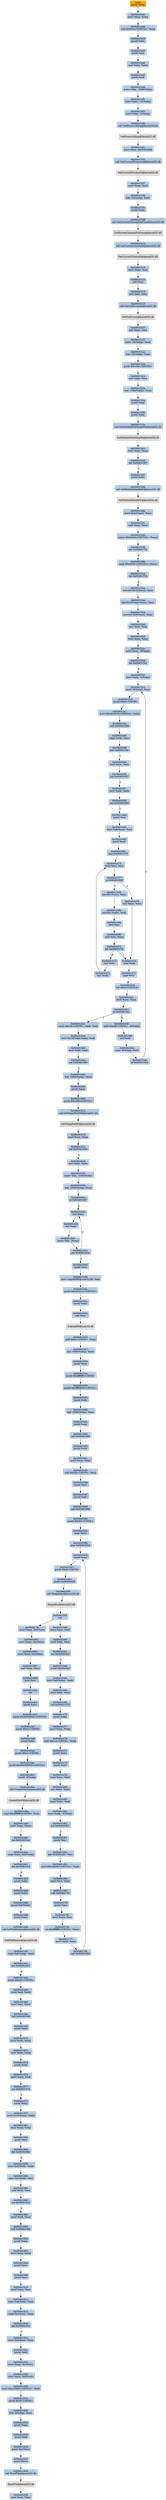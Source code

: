 digraph G {
node[shape=rectangle,style=filled,fillcolor=lightsteelblue,color=lightsteelblue]
bgcolor="transparent"
a0x004014dbpushl_ebp[label="start\npushl %ebp",color="lightgrey",fillcolor="orange"];
a0x004014dcmovl_esp_ebp[label="0x004014dc\nmovl %esp, %ebp"];
a0x004014desubl_0x62cUINT32_esp[label="0x004014de\nsubl $0x62c<UINT32>, %esp"];
a0x004014e4pushl_ebx[label="0x004014e4\npushl %ebx"];
a0x004014e5pushl_esi[label="0x004014e5\npushl %esi"];
a0x004014e6xorl_ebx_ebx[label="0x004014e6\nxorl %ebx, %ebx"];
a0x004014e8pushl_edi[label="0x004014e8\npushl %edi"];
a0x004014e9movw_bx__1060ebp_[label="0x004014e9\nmovw %bx, -1060(%ebp)"];
a0x004014f0movl_ebx__12ebp_[label="0x004014f0\nmovl %ebx, -12(%ebp)"];
a0x004014f3movl_ebx__4ebp_[label="0x004014f3\nmovl %ebx, -4(%ebp)"];
a0x004014f6call_GetProcessHeap_kernel32_dll[label="0x004014f6\ncall GetProcessHeap@kernel32.dll"];
GetProcessHeap_kernel32_dll[label="GetProcessHeap@kernel32.dll",color="lightgrey",fillcolor="lightgrey"];
a0x004014fcmovl_eax_0x00404408[label="0x004014fc\nmovl %eax, 0x00404408"];
a0x00401501call_GetCurrentProcessId_kernel32_dll[label="0x00401501\ncall GetCurrentProcessId@kernel32.dll"];
GetCurrentProcessId_kernel32_dll[label="GetCurrentProcessId@kernel32.dll",color="lightgrey",fillcolor="lightgrey"];
a0x00401507movl_eax_edi[label="0x00401507\nmovl %eax, %edi"];
a0x00401509leal__20ebp__eax[label="0x00401509\nleal -20(%ebp), %eax"];
a0x0040150cpushl_eax[label="0x0040150c\npushl %eax"];
a0x0040150dcall_GetSystemTimeAsFileTime_kernel32_dll[label="0x0040150d\ncall GetSystemTimeAsFileTime@kernel32.dll"];
GetSystemTimeAsFileTime_kernel32_dll[label="GetSystemTimeAsFileTime@kernel32.dll",color="lightgrey",fillcolor="lightgrey"];
a0x00401513call_GetCurrentThreadId_kernel32_dll[label="0x00401513\ncall GetCurrentThreadId@kernel32.dll"];
GetCurrentThreadId_kernel32_dll[label="GetCurrentThreadId@kernel32.dll",color="lightgrey",fillcolor="lightgrey"];
a0x00401519movl_eax_esi[label="0x00401519\nmovl %eax, %esi"];
a0x0040151bnotl_esi[label="0x0040151b\nnotl %esi"];
a0x0040151dxorl_edi_esi[label="0x0040151d\nxorl %edi, %esi"];
a0x0040151fcall_GetTickCount_kernel32_dll[label="0x0040151f\ncall GetTickCount@kernel32.dll"];
GetTickCount_kernel32_dll[label="GetTickCount@kernel32.dll",color="lightgrey",fillcolor="lightgrey"];
a0x00401525xorl_eax_esi[label="0x00401525\nxorl %eax, %esi"];
a0x00401527movl__16ebp__eax[label="0x00401527\nmovl -16(%ebp), %eax"];
a0x0040152axorl__20ebp__eax[label="0x0040152a\nxorl -20(%ebp), %eax"];
a0x0040152dpushl_0x104UINT32[label="0x0040152d\npushl $0x104<UINT32>"];
a0x00401532xorl_eax_esi[label="0x00401532\nxorl %eax, %esi"];
a0x00401534leal__1580ebp__eax[label="0x00401534\nleal -1580(%ebp), %eax"];
a0x0040153apushl_eax[label="0x0040153a\npushl %eax"];
a0x0040153bpushl_ebx[label="0x0040153b\npushl %ebx"];
a0x0040153ccall_GetModuleFileNameW_kernel32_dll[label="0x0040153c\ncall GetModuleFileNameW@kernel32.dll"];
GetModuleFileNameW_kernel32_dll[label="GetModuleFileNameW@kernel32.dll",color="lightgrey",fillcolor="lightgrey"];
a0x00401542testl_eax_eax[label="0x00401542\ntestl %eax, %eax"];
a0x00401544jne_0x00401587[label="0x00401544\njne 0x00401587"];
a0x00401587pushl_ebx[label="0x00401587\npushl %ebx"];
a0x00401588call_GetModuleHandleW_kernel32_dll[label="0x00401588\ncall GetModuleHandleW@kernel32.dll"];
GetModuleHandleW_kernel32_dll[label="GetModuleHandleW@kernel32.dll",color="lightgrey",fillcolor="lightgrey"];
a0x0040158emovl_0x3ceax__ecx[label="0x0040158e\nmovl 0x3c(%eax), %ecx"];
a0x00401591addl_eax_ecx[label="0x00401591\naddl %eax, %ecx"];
a0x00401593cmpw_0x5a4dUINT16_eax_[label="0x00401593\ncmpw $0x5a4d<UINT16>, (%eax)"];
a0x00401598jne_0x00401754[label="0x00401598\njne 0x00401754"];
a0x0040159ecmpl_0x4550UINT32_ecx_[label="0x0040159e\ncmpl $0x4550<UINT32>, (%ecx)"];
a0x004015a4jne_0x00401754[label="0x004015a4\njne 0x00401754"];
a0x004015aamovzwl_0x14ecx__eax[label="0x004015aa\nmovzwl 0x14(%ecx), %eax"];
a0x004015aeleal_0x18eaxecx__ebx[label="0x004015ae\nleal 0x18(%eax,%ecx), %ebx"];
a0x004015b2movzwl_0x6ecx__eax[label="0x004015b2\nmovzwl 0x6(%ecx), %eax"];
a0x004015b6xorl_edi_edi[label="0x004015b6\nxorl %edi, %edi"];
a0x004015b8testl_eax_eax[label="0x004015b8\ntestl %eax, %eax"];
a0x004015bamovl_eax__8ebp_[label="0x004015ba\nmovl %eax, -8(%ebp)"];
a0x004015bdjbe_0x004015ec[label="0x004015bd\njbe 0x004015ec"];
a0x004015bfmovl_ebx__4ebp_[label="0x004015bf\nmovl %ebx, -4(%ebp)"];
a0x004015c2movl__4ebp__ecx[label="0x004015c2\nmovl -4(%ebp), %ecx"];
a0x004015c5pushl_0x8UINT8[label="0x004015c5\npushl $0x8<UINT8>"];
a0x004015c7movl_0x403278UINT32_edx[label="0x004015c7\nmovl $0x403278<UINT32>, %edx"];
a0x004015cccall_0x00401046[label="0x004015cc\ncall 0x00401046"];
a0x00401046cmpl_edx_ecx[label="0x00401046\ncmpl %edx, %ecx"];
a0x00401048jne_0x0040104e[label="0x00401048\njne 0x0040104e"];
a0x0040104etestl_ecx_ecx[label="0x0040104e\ntestl %ecx, %ecx"];
a0x00401050jne_0x00401057[label="0x00401050\njne 0x00401057"];
a0x00401057testl_edx_edx[label="0x00401057\ntestl %edx, %edx"];
a0x00401059jne_0x00401060[label="0x00401059\njne 0x00401060"];
a0x00401060pushl_esi[label="0x00401060\npushl %esi"];
a0x00401061movl_0x8esp__esi[label="0x00401061\nmovl 0x8(%esp), %esi"];
a0x00401065pushl_edi[label="0x00401065\npushl %edi"];
a0x00401066jmp_0x00401075[label="0x00401066\njmp 0x00401075"];
a0x00401075testl_esi_esi[label="0x00401075\ntestl %esi, %esi"];
a0x00401077ja_0x00401068[label="0x00401077\nja 0x00401068"];
a0x00401068movzbl_ecx__eax[label="0x00401068\nmovzbl (%ecx), %eax"];
a0x0040106bmovzbl_edx__edi[label="0x0040106b\nmovzbl (%edx), %edi"];
a0x0040106edecl_esi[label="0x0040106e\ndecl %esi"];
a0x0040106fsubl_edi_eax[label="0x0040106f\nsubl %edi, %eax"];
a0x00401071jne_0x0040107b[label="0x00401071\njne 0x0040107b"];
a0x00401073incl_ecx[label="0x00401073\nincl %ecx"];
a0x00401074incl_edx[label="0x00401074\nincl %edx"];
a0x0040107bpopl_edi[label="0x0040107b\npopl %edi"];
a0x0040107cpopl_esi[label="0x0040107c\npopl %esi"];
a0x0040107dret_0x4UINT16[label="0x0040107d\nret $0x4<UINT16>"];
a0x004015d1testl_eax_eax[label="0x004015d1\ntestl %eax, %eax"];
a0x004015d3je_0x004015e1[label="0x004015d3\nje 0x004015e1"];
a0x004015d5addl_0x28UINT8__4ebp_[label="0x004015d5\naddl $0x28<UINT8>, -4(%ebp)"];
a0x004015d9incl_edi[label="0x004015d9\nincl %edi"];
a0x004015dacmpl__8ebp__edi[label="0x004015da\ncmpl -8(%ebp), %edi"];
a0x004015ddjb_0x004015c2[label="0x004015dd\njb 0x004015c2"];
a0x00401079xorl_eax_eax[label="0x00401079\nxorl %eax, %eax"];
a0x004015e1imull_0x28UINT8_edi_edi[label="0x004015e1\nimull $0x28<UINT8>, %edi, %edi"];
a0x004015e4movl_0x14ediebx__edi[label="0x004015e4\nmovl 0x14(%edi,%ebx), %edi"];
a0x004015e8testl_edi_edi[label="0x004015e8\ntestl %edi, %edi"];
a0x004015eajne_0x00401606[label="0x004015ea\njne 0x00401606"];
a0x00401606leal__1060ebp__eax[label="0x00401606\nleal -1060(%ebp), %eax"];
a0x0040160cpushl_eax[label="0x0040160c\npushl %eax"];
a0x0040160dpushl_0x208UINT32[label="0x0040160d\npushl $0x208<UINT32>"];
a0x00401612call_GetTempPathW_kernel32_dll[label="0x00401612\ncall GetTempPathW@kernel32.dll"];
GetTempPathW_kernel32_dll[label="GetTempPathW@kernel32.dll",color="lightgrey",fillcolor="lightgrey"];
a0x00401618testl_eax_eax[label="0x00401618\ntestl %eax, %eax"];
a0x0040161ajne_0x0040162d[label="0x0040161a\njne 0x0040162d"];
a0x0040162dxorl_ebx_ebx[label="0x0040162d\nxorl %ebx, %ebx"];
a0x0040162fcmpw_bx__1060ebp_[label="0x0040162f\ncmpw %bx, -1060(%ebp)"];
a0x00401636leal__1060ebp__eax[label="0x00401636\nleal -1060(%ebp), %eax"];
a0x0040163cje_0x00401645[label="0x0040163c\nje 0x00401645"];
a0x0040163eincl_eax[label="0x0040163e\nincl %eax"];
a0x0040163fincl_eax[label="0x0040163f\nincl %eax"];
a0x00401640cmpw_bx_eax_[label="0x00401640\ncmpw %bx, (%eax)"];
a0x00401643jne_0x0040163e[label="0x00401643\njne 0x0040163e"];
a0x00401645pushl_esi[label="0x00401645\npushl %esi"];
a0x00401646movl_wsprintfW_user32_dll_esi[label="0x00401646\nmovl wsprintfW@user32.dll, %esi"];
a0x0040164cpushl_0x40321cUINT32[label="0x0040164c\npushl $0x40321c<UINT32>"];
a0x00401651pushl_eax[label="0x00401651\npushl %eax"];
a0x00401652call_esi[label="0x00401652\ncall %esi"];
wsprintfW_user32_dll[label="wsprintfW@user32.dll",color="lightgrey",fillcolor="lightgrey"];
a0x00401654addl_0xcUINT8_esp[label="0x00401654\naddl $0xc<UINT8>, %esp"];
a0x00401657leal__1060ebp__eax[label="0x00401657\nleal -1060(%ebp), %eax"];
a0x0040165dpushl_eax[label="0x0040165d\npushl %eax"];
a0x0040165epushl_0xffffffffUINT8[label="0x0040165e\npushl $0xffffffff<UINT8>"];
a0x00401660pushl_0xffff000fUINT32[label="0x00401660\npushl $0xffff000f<UINT32>"];
a0x00401665pushl_edi[label="0x00401665\npushl %edi"];
a0x00401666leal__1580ebp__eax[label="0x00401666\nleal -1580(%ebp), %eax"];
a0x0040166cpushl_eax[label="0x0040166c\npushl %eax"];
a0x0040166dcall_0x004010d0[label="0x0040166d\ncall 0x004010d0"];
a0x004010d0pushl_ebp[label="0x004010d0\npushl %ebp"];
a0x004010d1movl_esp_ebp[label="0x004010d1\nmovl %esp, %ebp"];
a0x004010d3subl_0x40UINT8_esp[label="0x004010d3\nsubl $0x40<UINT8>, %esp"];
a0x004010d6pushl_esi[label="0x004010d6\npushl %esi"];
a0x004010d7pushl_edi[label="0x004010d7\npushl %edi"];
a0x004010d8call_0x00401998[label="0x004010d8\ncall 0x00401998"];
a0x00401998pushl_0x60UINT8[label="0x00401998\npushl $0x60<UINT8>"];
a0x0040199apopl_ecx[label="0x0040199a\npopl %ecx"];
a0x0040199bjmp_0x00401000[label="0x0040199b\njmp 0x00401000"];
a0x00401000pushl_ecx[label="0x00401000\npushl %ecx"];
a0x00401001pushl_0x8UINT8[label="0x00401001\npushl $0x8<UINT8>"];
a0x00401003pushl_0x00404408[label="0x00401003\npushl 0x00404408"];
a0x00401009call_HeapAlloc_kernel32_dll[label="0x00401009\ncall HeapAlloc@kernel32.dll"];
HeapAlloc_kernel32_dll[label="HeapAlloc@kernel32.dll",color="lightgrey",fillcolor="lightgrey"];
a0x0040100fret[label="0x0040100f\nret"];
a0x004010ddmovl_eax_edi[label="0x004010dd\nmovl %eax, %edi"];
a0x004010dftestl_edi_edi[label="0x004010df\ntestl %edi, %edi"];
a0x004010e1jne_0x004010e8[label="0x004010e1\njne 0x004010e8"];
a0x004010e8pushl_0xcebp_[label="0x004010e8\npushl 0xc(%ebp)"];
a0x004010ebmovl_0x8ebp__edx[label="0x004010eb\nmovl 0x8(%ebp), %edx"];
a0x004010eemovl_edi_ecx[label="0x004010ee\nmovl %edi, %ecx"];
a0x004010f0call_0x00401d76[label="0x004010f0\ncall 0x00401d76"];
a0x00401d76pushl_ebp[label="0x00401d76\npushl %ebp"];
a0x00401d77movl_esp_ebp[label="0x00401d77\nmovl %esp, %ebp"];
a0x00401d79subl_0x14UINT8_esp[label="0x00401d79\nsubl $0x14<UINT8>, %esp"];
a0x00401d7cpushl_ebx[label="0x00401d7c\npushl %ebx"];
a0x00401d7dpushl_edi[label="0x00401d7d\npushl %edi"];
a0x00401d7emovl_ecx_edi[label="0x00401d7e\nmovl %ecx, %edi"];
a0x00401d80xorl_ebx_ebx[label="0x00401d80\nxorl %ebx, %ebx"];
a0x00401d82cmpl_ebx_edi[label="0x00401d82\ncmpl %ebx, %edi"];
a0x00401d84movl_edx__4ebp_[label="0x00401d84\nmovl %edx, -4(%ebp)"];
a0x00401d87jne_0x00401d91[label="0x00401d87\njne 0x00401d91"];
a0x00401d91pushl_esi[label="0x00401d91\npushl %esi"];
a0x00401d92leal_0x40edi__esi[label="0x00401d92\nleal 0x40(%edi), %esi"];
a0x00401d95movl_0x10000UINT32_edx[label="0x00401d95\nmovl $0x10000<UINT32>, %edx"];
a0x00401d9amovl_esi_ecx[label="0x00401d9a\nmovl %esi, %ecx"];
a0x00401d9ccall_0x004017f1[label="0x00401d9c\ncall 0x004017f1"];
a0x004017f1pushl_esi[label="0x004017f1\npushl %esi"];
a0x004017f2movl_ecx_esi[label="0x004017f2\nmovl %ecx, %esi"];
a0x004017f4orl_0xffffffffUINT8_esi_[label="0x004017f4\norl $0xffffffff<UINT8>, (%esi)"];
a0x004017f7movl_edx_ecx[label="0x004017f7\nmovl %edx, %ecx"];
a0x004017f9call_0x00401000[label="0x004017f9\ncall 0x00401000"];
a0x004017femovl_eax_0x4esi_[label="0x004017fe\nmovl %eax, 0x4(%esi)"];
a0x00401801movl_eax_0xcesi_[label="0x00401801\nmovl %eax, 0xc(%esi)"];
a0x00401804movl_eax_0x8esi_[label="0x00401804\nmovl %eax, 0x8(%esi)"];
a0x00401807xorl_eax_eax[label="0x00401807\nxorl %eax, %eax"];
a0x00401809popl_esi[label="0x00401809\npopl %esi"];
a0x0040180aret[label="0x0040180a\nret"];
a0x00401da1pushl_ebx[label="0x00401da1\npushl %ebx"];
a0x00401da2pushl_0x8000000UINT32[label="0x00401da2\npushl $0x8000000<UINT32>"];
a0x00401da7pushl_0x3UINT8[label="0x00401da7\npushl $0x3<UINT8>"];
a0x00401da9pushl_ebx[label="0x00401da9\npushl %ebx"];
a0x00401daapushl_0x1UINT8[label="0x00401daa\npushl $0x1<UINT8>"];
a0x00401dacpushl_0x80000000UINT32[label="0x00401dac\npushl $0x80000000<UINT32>"];
a0x00401db1pushl__4ebp_[label="0x00401db1\npushl -4(%ebp)"];
a0x00401db4call_CreateFileW_kernel32_dll[label="0x00401db4\ncall CreateFileW@kernel32.dll"];
CreateFileW_kernel32_dll[label="CreateFileW@kernel32.dll",color="lightgrey",fillcolor="lightgrey"];
a0x00401dbacmpl_0xffffffffUINT8_eax[label="0x00401dba\ncmpl $0xffffffff<UINT8>, %eax"];
a0x00401dbdmovl_eax_esi_[label="0x00401dbd\nmovl %eax, (%esi)"];
a0x00401dbfjne_0x00401dce[label="0x00401dbf\njne 0x00401dce"];
a0x00401dcecmpl_ebx_0x8ebp_[label="0x00401dce\ncmpl %ebx, 0x8(%ebp)"];
a0x00401dd1jbe_0x00401de4[label="0x00401dd1\njbe 0x00401de4"];
a0x00401dd3pushl_ebx[label="0x00401dd3\npushl %ebx"];
a0x00401dd4pushl_ebx[label="0x00401dd4\npushl %ebx"];
a0x00401dd5pushl_0x8ebp_[label="0x00401dd5\npushl 0x8(%ebp)"];
a0x00401dd8pushl_eax[label="0x00401dd8\npushl %eax"];
a0x00401dd9call_SetFilePointer_kernel32_dll[label="0x00401dd9\ncall SetFilePointer@kernel32.dll"];
SetFilePointer_kernel32_dll[label="SetFilePointer@kernel32.dll",color="lightgrey",fillcolor="lightgrey"];
a0x00401ddfcmpl_0x8ebp__eax[label="0x00401ddf\ncmpl 0x8(%ebp), %eax"];
a0x00401de2jne_0x00401dc1[label="0x00401de2\njne 0x00401dc1"];
a0x00401de4pushl_0x40UINT8[label="0x00401de4\npushl $0x40<UINT8>"];
a0x00401de6movl_edi_edx[label="0x00401de6\nmovl %edi, %edx"];
a0x00401de8movl_esi_ecx[label="0x00401de8\nmovl %esi, %ecx"];
a0x00401deacall_0x0040186f[label="0x00401dea\ncall 0x0040186f"];
a0x0040186fpushl_ebx[label="0x0040186f\npushl %ebx"];
a0x00401870movl_edx_ebx[label="0x00401870\nmovl %edx, %ebx"];
a0x00401872testl_ebx_ebx[label="0x00401872\ntestl %ebx, %ebx"];
a0x00401874pushl_edi[label="0x00401874\npushl %edi"];
a0x00401875movl_ecx_edi[label="0x00401875\nmovl %ecx, %edi"];
a0x00401877jne_0x0040187e[label="0x00401877\njne 0x0040187e"];
a0x0040187epushl_ebp[label="0x0040187e\npushl %ebp"];
a0x0040187fmovl_0x10esp__ebp[label="0x0040187f\nmovl 0x10(%esp), %ebp"];
a0x00401883testl_ebp_ebp[label="0x00401883\ntestl %ebp, %ebp"];
a0x00401885pushl_esi[label="0x00401885\npushl %esi"];
a0x00401886jbe_0x004018ba[label="0x00401886\njbe 0x004018ba"];
a0x00401888movl_0x8edi__edx[label="0x00401888\nmovl 0x8(%edi), %edx"];
a0x0040188bmovl_0xcedi__esi[label="0x0040188b\nmovl 0xc(%edi), %esi"];
a0x0040188esubl_edx_esi[label="0x0040188e\nsubl %edx, %esi"];
a0x00401890jne_0x004018a3[label="0x00401890\njne 0x004018a3"];
a0x00401892movl_edi_ecx[label="0x00401892\nmovl %edi, %ecx"];
a0x00401894call_0x0040180b[label="0x00401894\ncall 0x0040180b"];
a0x0040180bpushl_ebp[label="0x0040180b\npushl %ebp"];
a0x0040180cmovl_esp_ebp[label="0x0040180c\nmovl %esp, %ebp"];
a0x0040180epushl_ecx[label="0x0040180e\npushl %ecx"];
a0x0040180fpushl_esi[label="0x0040180f\npushl %esi"];
a0x00401810movl_ecx_esi[label="0x00401810\nmovl %ecx, %esi"];
a0x00401812movl_0x8esi__eax[label="0x00401812\nmovl 0x8(%esi), %eax"];
a0x00401815cmpl_0xcesi__eax[label="0x00401815\ncmpl 0xc(%esi), %eax"];
a0x00401818jae_0x0040181e[label="0x00401818\njae 0x0040181e"];
a0x0040181emovl_0x4esi__eax[label="0x0040181e\nmovl 0x4(%esi), %eax"];
a0x00401821pushl_edi[label="0x00401821\npushl %edi"];
a0x00401822movl_eax_0xcesi_[label="0x00401822\nmovl %eax, 0xc(%esi)"];
a0x00401825movl_eax_0x8esi_[label="0x00401825\nmovl %eax, 0x8(%esi)"];
a0x00401828movl_0x10000UINT32_edi[label="0x00401828\nmovl $0x10000<UINT32>, %edi"];
a0x0040182dpushl_0x0UINT8[label="0x0040182d\npushl $0x0<UINT8>"];
a0x0040182fleal__4ebp__eax[label="0x0040182f\nleal -4(%ebp), %eax"];
a0x00401832pushl_eax[label="0x00401832\npushl %eax"];
a0x00401833pushl_edi[label="0x00401833\npushl %edi"];
a0x00401834pushl_0xcesi_[label="0x00401834\npushl 0xc(%esi)"];
a0x00401837pushl_esi_[label="0x00401837\npushl (%esi)"];
a0x00401839call_ReadFile_kernel32_dll[label="0x00401839\ncall ReadFile@kernel32.dll"];
ReadFile_kernel32_dll[label="ReadFile@kernel32.dll",color="lightgrey",fillcolor="lightgrey"];
a0x0040183ftestl_eax_eax[label="0x0040183f\ntestl %eax, %eax"];
a0x004014dbpushl_ebp -> a0x004014dcmovl_esp_ebp [color="#000000"];
a0x004014dcmovl_esp_ebp -> a0x004014desubl_0x62cUINT32_esp [color="#000000"];
a0x004014desubl_0x62cUINT32_esp -> a0x004014e4pushl_ebx [color="#000000"];
a0x004014e4pushl_ebx -> a0x004014e5pushl_esi [color="#000000"];
a0x004014e5pushl_esi -> a0x004014e6xorl_ebx_ebx [color="#000000"];
a0x004014e6xorl_ebx_ebx -> a0x004014e8pushl_edi [color="#000000"];
a0x004014e8pushl_edi -> a0x004014e9movw_bx__1060ebp_ [color="#000000"];
a0x004014e9movw_bx__1060ebp_ -> a0x004014f0movl_ebx__12ebp_ [color="#000000"];
a0x004014f0movl_ebx__12ebp_ -> a0x004014f3movl_ebx__4ebp_ [color="#000000"];
a0x004014f3movl_ebx__4ebp_ -> a0x004014f6call_GetProcessHeap_kernel32_dll [color="#000000"];
a0x004014f6call_GetProcessHeap_kernel32_dll -> GetProcessHeap_kernel32_dll [color="#000000"];
GetProcessHeap_kernel32_dll -> a0x004014fcmovl_eax_0x00404408 [color="#000000"];
a0x004014fcmovl_eax_0x00404408 -> a0x00401501call_GetCurrentProcessId_kernel32_dll [color="#000000"];
a0x00401501call_GetCurrentProcessId_kernel32_dll -> GetCurrentProcessId_kernel32_dll [color="#000000"];
GetCurrentProcessId_kernel32_dll -> a0x00401507movl_eax_edi [color="#000000"];
a0x00401507movl_eax_edi -> a0x00401509leal__20ebp__eax [color="#000000"];
a0x00401509leal__20ebp__eax -> a0x0040150cpushl_eax [color="#000000"];
a0x0040150cpushl_eax -> a0x0040150dcall_GetSystemTimeAsFileTime_kernel32_dll [color="#000000"];
a0x0040150dcall_GetSystemTimeAsFileTime_kernel32_dll -> GetSystemTimeAsFileTime_kernel32_dll [color="#000000"];
GetSystemTimeAsFileTime_kernel32_dll -> a0x00401513call_GetCurrentThreadId_kernel32_dll [color="#000000"];
a0x00401513call_GetCurrentThreadId_kernel32_dll -> GetCurrentThreadId_kernel32_dll [color="#000000"];
GetCurrentThreadId_kernel32_dll -> a0x00401519movl_eax_esi [color="#000000"];
a0x00401519movl_eax_esi -> a0x0040151bnotl_esi [color="#000000"];
a0x0040151bnotl_esi -> a0x0040151dxorl_edi_esi [color="#000000"];
a0x0040151dxorl_edi_esi -> a0x0040151fcall_GetTickCount_kernel32_dll [color="#000000"];
a0x0040151fcall_GetTickCount_kernel32_dll -> GetTickCount_kernel32_dll [color="#000000"];
GetTickCount_kernel32_dll -> a0x00401525xorl_eax_esi [color="#000000"];
a0x00401525xorl_eax_esi -> a0x00401527movl__16ebp__eax [color="#000000"];
a0x00401527movl__16ebp__eax -> a0x0040152axorl__20ebp__eax [color="#000000"];
a0x0040152axorl__20ebp__eax -> a0x0040152dpushl_0x104UINT32 [color="#000000"];
a0x0040152dpushl_0x104UINT32 -> a0x00401532xorl_eax_esi [color="#000000"];
a0x00401532xorl_eax_esi -> a0x00401534leal__1580ebp__eax [color="#000000"];
a0x00401534leal__1580ebp__eax -> a0x0040153apushl_eax [color="#000000"];
a0x0040153apushl_eax -> a0x0040153bpushl_ebx [color="#000000"];
a0x0040153bpushl_ebx -> a0x0040153ccall_GetModuleFileNameW_kernel32_dll [color="#000000"];
a0x0040153ccall_GetModuleFileNameW_kernel32_dll -> GetModuleFileNameW_kernel32_dll [color="#000000"];
GetModuleFileNameW_kernel32_dll -> a0x00401542testl_eax_eax [color="#000000"];
a0x00401542testl_eax_eax -> a0x00401544jne_0x00401587 [color="#000000"];
a0x00401544jne_0x00401587 -> a0x00401587pushl_ebx [color="#000000",label="T"];
a0x00401587pushl_ebx -> a0x00401588call_GetModuleHandleW_kernel32_dll [color="#000000"];
a0x00401588call_GetModuleHandleW_kernel32_dll -> GetModuleHandleW_kernel32_dll [color="#000000"];
GetModuleHandleW_kernel32_dll -> a0x0040158emovl_0x3ceax__ecx [color="#000000"];
a0x0040158emovl_0x3ceax__ecx -> a0x00401591addl_eax_ecx [color="#000000"];
a0x00401591addl_eax_ecx -> a0x00401593cmpw_0x5a4dUINT16_eax_ [color="#000000"];
a0x00401593cmpw_0x5a4dUINT16_eax_ -> a0x00401598jne_0x00401754 [color="#000000"];
a0x00401598jne_0x00401754 -> a0x0040159ecmpl_0x4550UINT32_ecx_ [color="#000000",label="F"];
a0x0040159ecmpl_0x4550UINT32_ecx_ -> a0x004015a4jne_0x00401754 [color="#000000"];
a0x004015a4jne_0x00401754 -> a0x004015aamovzwl_0x14ecx__eax [color="#000000",label="F"];
a0x004015aamovzwl_0x14ecx__eax -> a0x004015aeleal_0x18eaxecx__ebx [color="#000000"];
a0x004015aeleal_0x18eaxecx__ebx -> a0x004015b2movzwl_0x6ecx__eax [color="#000000"];
a0x004015b2movzwl_0x6ecx__eax -> a0x004015b6xorl_edi_edi [color="#000000"];
a0x004015b6xorl_edi_edi -> a0x004015b8testl_eax_eax [color="#000000"];
a0x004015b8testl_eax_eax -> a0x004015bamovl_eax__8ebp_ [color="#000000"];
a0x004015bamovl_eax__8ebp_ -> a0x004015bdjbe_0x004015ec [color="#000000"];
a0x004015bdjbe_0x004015ec -> a0x004015bfmovl_ebx__4ebp_ [color="#000000",label="F"];
a0x004015bfmovl_ebx__4ebp_ -> a0x004015c2movl__4ebp__ecx [color="#000000"];
a0x004015c2movl__4ebp__ecx -> a0x004015c5pushl_0x8UINT8 [color="#000000"];
a0x004015c5pushl_0x8UINT8 -> a0x004015c7movl_0x403278UINT32_edx [color="#000000"];
a0x004015c7movl_0x403278UINT32_edx -> a0x004015cccall_0x00401046 [color="#000000"];
a0x004015cccall_0x00401046 -> a0x00401046cmpl_edx_ecx [color="#000000"];
a0x00401046cmpl_edx_ecx -> a0x00401048jne_0x0040104e [color="#000000"];
a0x00401048jne_0x0040104e -> a0x0040104etestl_ecx_ecx [color="#000000",label="T"];
a0x0040104etestl_ecx_ecx -> a0x00401050jne_0x00401057 [color="#000000"];
a0x00401050jne_0x00401057 -> a0x00401057testl_edx_edx [color="#000000",label="T"];
a0x00401057testl_edx_edx -> a0x00401059jne_0x00401060 [color="#000000"];
a0x00401059jne_0x00401060 -> a0x00401060pushl_esi [color="#000000",label="T"];
a0x00401060pushl_esi -> a0x00401061movl_0x8esp__esi [color="#000000"];
a0x00401061movl_0x8esp__esi -> a0x00401065pushl_edi [color="#000000"];
a0x00401065pushl_edi -> a0x00401066jmp_0x00401075 [color="#000000"];
a0x00401066jmp_0x00401075 -> a0x00401075testl_esi_esi [color="#000000"];
a0x00401075testl_esi_esi -> a0x00401077ja_0x00401068 [color="#000000"];
a0x00401077ja_0x00401068 -> a0x00401068movzbl_ecx__eax [color="#000000",label="T"];
a0x00401068movzbl_ecx__eax -> a0x0040106bmovzbl_edx__edi [color="#000000"];
a0x0040106bmovzbl_edx__edi -> a0x0040106edecl_esi [color="#000000"];
a0x0040106edecl_esi -> a0x0040106fsubl_edi_eax [color="#000000"];
a0x0040106fsubl_edi_eax -> a0x00401071jne_0x0040107b [color="#000000"];
a0x00401071jne_0x0040107b -> a0x00401073incl_ecx [color="#000000",label="F"];
a0x00401073incl_ecx -> a0x00401074incl_edx [color="#000000"];
a0x00401074incl_edx -> a0x00401075testl_esi_esi [color="#000000"];
a0x00401071jne_0x0040107b -> a0x0040107bpopl_edi [color="#000000",label="T"];
a0x0040107bpopl_edi -> a0x0040107cpopl_esi [color="#000000"];
a0x0040107cpopl_esi -> a0x0040107dret_0x4UINT16 [color="#000000"];
a0x0040107dret_0x4UINT16 -> a0x004015d1testl_eax_eax [color="#000000"];
a0x004015d1testl_eax_eax -> a0x004015d3je_0x004015e1 [color="#000000"];
a0x004015d3je_0x004015e1 -> a0x004015d5addl_0x28UINT8__4ebp_ [color="#000000",label="F"];
a0x004015d5addl_0x28UINT8__4ebp_ -> a0x004015d9incl_edi [color="#000000"];
a0x004015d9incl_edi -> a0x004015dacmpl__8ebp__edi [color="#000000"];
a0x004015dacmpl__8ebp__edi -> a0x004015ddjb_0x004015c2 [color="#000000"];
a0x004015ddjb_0x004015c2 -> a0x004015c2movl__4ebp__ecx [color="#000000",label="T"];
a0x00401077ja_0x00401068 -> a0x00401079xorl_eax_eax [color="#000000",label="F"];
a0x00401079xorl_eax_eax -> a0x0040107bpopl_edi [color="#000000"];
a0x004015d3je_0x004015e1 -> a0x004015e1imull_0x28UINT8_edi_edi [color="#000000",label="T"];
a0x004015e1imull_0x28UINT8_edi_edi -> a0x004015e4movl_0x14ediebx__edi [color="#000000"];
a0x004015e4movl_0x14ediebx__edi -> a0x004015e8testl_edi_edi [color="#000000"];
a0x004015e8testl_edi_edi -> a0x004015eajne_0x00401606 [color="#000000"];
a0x004015eajne_0x00401606 -> a0x00401606leal__1060ebp__eax [color="#000000",label="T"];
a0x00401606leal__1060ebp__eax -> a0x0040160cpushl_eax [color="#000000"];
a0x0040160cpushl_eax -> a0x0040160dpushl_0x208UINT32 [color="#000000"];
a0x0040160dpushl_0x208UINT32 -> a0x00401612call_GetTempPathW_kernel32_dll [color="#000000"];
a0x00401612call_GetTempPathW_kernel32_dll -> GetTempPathW_kernel32_dll [color="#000000"];
GetTempPathW_kernel32_dll -> a0x00401618testl_eax_eax [color="#000000"];
a0x00401618testl_eax_eax -> a0x0040161ajne_0x0040162d [color="#000000"];
a0x0040161ajne_0x0040162d -> a0x0040162dxorl_ebx_ebx [color="#000000",label="T"];
a0x0040162dxorl_ebx_ebx -> a0x0040162fcmpw_bx__1060ebp_ [color="#000000"];
a0x0040162fcmpw_bx__1060ebp_ -> a0x00401636leal__1060ebp__eax [color="#000000"];
a0x00401636leal__1060ebp__eax -> a0x0040163cje_0x00401645 [color="#000000"];
a0x0040163cje_0x00401645 -> a0x0040163eincl_eax [color="#000000",label="F"];
a0x0040163eincl_eax -> a0x0040163fincl_eax [color="#000000"];
a0x0040163fincl_eax -> a0x00401640cmpw_bx_eax_ [color="#000000"];
a0x00401640cmpw_bx_eax_ -> a0x00401643jne_0x0040163e [color="#000000"];
a0x00401643jne_0x0040163e -> a0x0040163eincl_eax [color="#000000",label="T"];
a0x00401643jne_0x0040163e -> a0x00401645pushl_esi [color="#000000",label="F"];
a0x00401645pushl_esi -> a0x00401646movl_wsprintfW_user32_dll_esi [color="#000000"];
a0x00401646movl_wsprintfW_user32_dll_esi -> a0x0040164cpushl_0x40321cUINT32 [color="#000000"];
a0x0040164cpushl_0x40321cUINT32 -> a0x00401651pushl_eax [color="#000000"];
a0x00401651pushl_eax -> a0x00401652call_esi [color="#000000"];
a0x00401652call_esi -> wsprintfW_user32_dll [color="#000000"];
wsprintfW_user32_dll -> a0x00401654addl_0xcUINT8_esp [color="#000000"];
a0x00401654addl_0xcUINT8_esp -> a0x00401657leal__1060ebp__eax [color="#000000"];
a0x00401657leal__1060ebp__eax -> a0x0040165dpushl_eax [color="#000000"];
a0x0040165dpushl_eax -> a0x0040165epushl_0xffffffffUINT8 [color="#000000"];
a0x0040165epushl_0xffffffffUINT8 -> a0x00401660pushl_0xffff000fUINT32 [color="#000000"];
a0x00401660pushl_0xffff000fUINT32 -> a0x00401665pushl_edi [color="#000000"];
a0x00401665pushl_edi -> a0x00401666leal__1580ebp__eax [color="#000000"];
a0x00401666leal__1580ebp__eax -> a0x0040166cpushl_eax [color="#000000"];
a0x0040166cpushl_eax -> a0x0040166dcall_0x004010d0 [color="#000000"];
a0x0040166dcall_0x004010d0 -> a0x004010d0pushl_ebp [color="#000000"];
a0x004010d0pushl_ebp -> a0x004010d1movl_esp_ebp [color="#000000"];
a0x004010d1movl_esp_ebp -> a0x004010d3subl_0x40UINT8_esp [color="#000000"];
a0x004010d3subl_0x40UINT8_esp -> a0x004010d6pushl_esi [color="#000000"];
a0x004010d6pushl_esi -> a0x004010d7pushl_edi [color="#000000"];
a0x004010d7pushl_edi -> a0x004010d8call_0x00401998 [color="#000000"];
a0x004010d8call_0x00401998 -> a0x00401998pushl_0x60UINT8 [color="#000000"];
a0x00401998pushl_0x60UINT8 -> a0x0040199apopl_ecx [color="#000000"];
a0x0040199apopl_ecx -> a0x0040199bjmp_0x00401000 [color="#000000"];
a0x0040199bjmp_0x00401000 -> a0x00401000pushl_ecx [color="#000000"];
a0x00401000pushl_ecx -> a0x00401001pushl_0x8UINT8 [color="#000000"];
a0x00401001pushl_0x8UINT8 -> a0x00401003pushl_0x00404408 [color="#000000"];
a0x00401003pushl_0x00404408 -> a0x00401009call_HeapAlloc_kernel32_dll [color="#000000"];
a0x00401009call_HeapAlloc_kernel32_dll -> HeapAlloc_kernel32_dll [color="#000000"];
HeapAlloc_kernel32_dll -> a0x0040100fret [color="#000000"];
a0x0040100fret -> a0x004010ddmovl_eax_edi [color="#000000"];
a0x004010ddmovl_eax_edi -> a0x004010dftestl_edi_edi [color="#000000"];
a0x004010dftestl_edi_edi -> a0x004010e1jne_0x004010e8 [color="#000000"];
a0x004010e1jne_0x004010e8 -> a0x004010e8pushl_0xcebp_ [color="#000000",label="T"];
a0x004010e8pushl_0xcebp_ -> a0x004010ebmovl_0x8ebp__edx [color="#000000"];
a0x004010ebmovl_0x8ebp__edx -> a0x004010eemovl_edi_ecx [color="#000000"];
a0x004010eemovl_edi_ecx -> a0x004010f0call_0x00401d76 [color="#000000"];
a0x004010f0call_0x00401d76 -> a0x00401d76pushl_ebp [color="#000000"];
a0x00401d76pushl_ebp -> a0x00401d77movl_esp_ebp [color="#000000"];
a0x00401d77movl_esp_ebp -> a0x00401d79subl_0x14UINT8_esp [color="#000000"];
a0x00401d79subl_0x14UINT8_esp -> a0x00401d7cpushl_ebx [color="#000000"];
a0x00401d7cpushl_ebx -> a0x00401d7dpushl_edi [color="#000000"];
a0x00401d7dpushl_edi -> a0x00401d7emovl_ecx_edi [color="#000000"];
a0x00401d7emovl_ecx_edi -> a0x00401d80xorl_ebx_ebx [color="#000000"];
a0x00401d80xorl_ebx_ebx -> a0x00401d82cmpl_ebx_edi [color="#000000"];
a0x00401d82cmpl_ebx_edi -> a0x00401d84movl_edx__4ebp_ [color="#000000"];
a0x00401d84movl_edx__4ebp_ -> a0x00401d87jne_0x00401d91 [color="#000000"];
a0x00401d87jne_0x00401d91 -> a0x00401d91pushl_esi [color="#000000",label="T"];
a0x00401d91pushl_esi -> a0x00401d92leal_0x40edi__esi [color="#000000"];
a0x00401d92leal_0x40edi__esi -> a0x00401d95movl_0x10000UINT32_edx [color="#000000"];
a0x00401d95movl_0x10000UINT32_edx -> a0x00401d9amovl_esi_ecx [color="#000000"];
a0x00401d9amovl_esi_ecx -> a0x00401d9ccall_0x004017f1 [color="#000000"];
a0x00401d9ccall_0x004017f1 -> a0x004017f1pushl_esi [color="#000000"];
a0x004017f1pushl_esi -> a0x004017f2movl_ecx_esi [color="#000000"];
a0x004017f2movl_ecx_esi -> a0x004017f4orl_0xffffffffUINT8_esi_ [color="#000000"];
a0x004017f4orl_0xffffffffUINT8_esi_ -> a0x004017f7movl_edx_ecx [color="#000000"];
a0x004017f7movl_edx_ecx -> a0x004017f9call_0x00401000 [color="#000000"];
a0x004017f9call_0x00401000 -> a0x00401000pushl_ecx [color="#000000"];
a0x0040100fret -> a0x004017femovl_eax_0x4esi_ [color="#000000"];
a0x004017femovl_eax_0x4esi_ -> a0x00401801movl_eax_0xcesi_ [color="#000000"];
a0x00401801movl_eax_0xcesi_ -> a0x00401804movl_eax_0x8esi_ [color="#000000"];
a0x00401804movl_eax_0x8esi_ -> a0x00401807xorl_eax_eax [color="#000000"];
a0x00401807xorl_eax_eax -> a0x00401809popl_esi [color="#000000"];
a0x00401809popl_esi -> a0x0040180aret [color="#000000"];
a0x0040180aret -> a0x00401da1pushl_ebx [color="#000000"];
a0x00401da1pushl_ebx -> a0x00401da2pushl_0x8000000UINT32 [color="#000000"];
a0x00401da2pushl_0x8000000UINT32 -> a0x00401da7pushl_0x3UINT8 [color="#000000"];
a0x00401da7pushl_0x3UINT8 -> a0x00401da9pushl_ebx [color="#000000"];
a0x00401da9pushl_ebx -> a0x00401daapushl_0x1UINT8 [color="#000000"];
a0x00401daapushl_0x1UINT8 -> a0x00401dacpushl_0x80000000UINT32 [color="#000000"];
a0x00401dacpushl_0x80000000UINT32 -> a0x00401db1pushl__4ebp_ [color="#000000"];
a0x00401db1pushl__4ebp_ -> a0x00401db4call_CreateFileW_kernel32_dll [color="#000000"];
a0x00401db4call_CreateFileW_kernel32_dll -> CreateFileW_kernel32_dll [color="#000000"];
CreateFileW_kernel32_dll -> a0x00401dbacmpl_0xffffffffUINT8_eax [color="#000000"];
a0x00401dbacmpl_0xffffffffUINT8_eax -> a0x00401dbdmovl_eax_esi_ [color="#000000"];
a0x00401dbdmovl_eax_esi_ -> a0x00401dbfjne_0x00401dce [color="#000000"];
a0x00401dbfjne_0x00401dce -> a0x00401dcecmpl_ebx_0x8ebp_ [color="#000000",label="T"];
a0x00401dcecmpl_ebx_0x8ebp_ -> a0x00401dd1jbe_0x00401de4 [color="#000000"];
a0x00401dd1jbe_0x00401de4 -> a0x00401dd3pushl_ebx [color="#000000",label="F"];
a0x00401dd3pushl_ebx -> a0x00401dd4pushl_ebx [color="#000000"];
a0x00401dd4pushl_ebx -> a0x00401dd5pushl_0x8ebp_ [color="#000000"];
a0x00401dd5pushl_0x8ebp_ -> a0x00401dd8pushl_eax [color="#000000"];
a0x00401dd8pushl_eax -> a0x00401dd9call_SetFilePointer_kernel32_dll [color="#000000"];
a0x00401dd9call_SetFilePointer_kernel32_dll -> SetFilePointer_kernel32_dll [color="#000000"];
SetFilePointer_kernel32_dll -> a0x00401ddfcmpl_0x8ebp__eax [color="#000000"];
a0x00401ddfcmpl_0x8ebp__eax -> a0x00401de2jne_0x00401dc1 [color="#000000"];
a0x00401de2jne_0x00401dc1 -> a0x00401de4pushl_0x40UINT8 [color="#000000",label="F"];
a0x00401de4pushl_0x40UINT8 -> a0x00401de6movl_edi_edx [color="#000000"];
a0x00401de6movl_edi_edx -> a0x00401de8movl_esi_ecx [color="#000000"];
a0x00401de8movl_esi_ecx -> a0x00401deacall_0x0040186f [color="#000000"];
a0x00401deacall_0x0040186f -> a0x0040186fpushl_ebx [color="#000000"];
a0x0040186fpushl_ebx -> a0x00401870movl_edx_ebx [color="#000000"];
a0x00401870movl_edx_ebx -> a0x00401872testl_ebx_ebx [color="#000000"];
a0x00401872testl_ebx_ebx -> a0x00401874pushl_edi [color="#000000"];
a0x00401874pushl_edi -> a0x00401875movl_ecx_edi [color="#000000"];
a0x00401875movl_ecx_edi -> a0x00401877jne_0x0040187e [color="#000000"];
a0x00401877jne_0x0040187e -> a0x0040187epushl_ebp [color="#000000",label="T"];
a0x0040187epushl_ebp -> a0x0040187fmovl_0x10esp__ebp [color="#000000"];
a0x0040187fmovl_0x10esp__ebp -> a0x00401883testl_ebp_ebp [color="#000000"];
a0x00401883testl_ebp_ebp -> a0x00401885pushl_esi [color="#000000"];
a0x00401885pushl_esi -> a0x00401886jbe_0x004018ba [color="#000000"];
a0x00401886jbe_0x004018ba -> a0x00401888movl_0x8edi__edx [color="#000000",label="F"];
a0x00401888movl_0x8edi__edx -> a0x0040188bmovl_0xcedi__esi [color="#000000"];
a0x0040188bmovl_0xcedi__esi -> a0x0040188esubl_edx_esi [color="#000000"];
a0x0040188esubl_edx_esi -> a0x00401890jne_0x004018a3 [color="#000000"];
a0x00401890jne_0x004018a3 -> a0x00401892movl_edi_ecx [color="#000000",label="F"];
a0x00401892movl_edi_ecx -> a0x00401894call_0x0040180b [color="#000000"];
a0x00401894call_0x0040180b -> a0x0040180bpushl_ebp [color="#000000"];
a0x0040180bpushl_ebp -> a0x0040180cmovl_esp_ebp [color="#000000"];
a0x0040180cmovl_esp_ebp -> a0x0040180epushl_ecx [color="#000000"];
a0x0040180epushl_ecx -> a0x0040180fpushl_esi [color="#000000"];
a0x0040180fpushl_esi -> a0x00401810movl_ecx_esi [color="#000000"];
a0x00401810movl_ecx_esi -> a0x00401812movl_0x8esi__eax [color="#000000"];
a0x00401812movl_0x8esi__eax -> a0x00401815cmpl_0xcesi__eax [color="#000000"];
a0x00401815cmpl_0xcesi__eax -> a0x00401818jae_0x0040181e [color="#000000"];
a0x00401818jae_0x0040181e -> a0x0040181emovl_0x4esi__eax [color="#000000",label="T"];
a0x0040181emovl_0x4esi__eax -> a0x00401821pushl_edi [color="#000000"];
a0x00401821pushl_edi -> a0x00401822movl_eax_0xcesi_ [color="#000000"];
a0x00401822movl_eax_0xcesi_ -> a0x00401825movl_eax_0x8esi_ [color="#000000"];
a0x00401825movl_eax_0x8esi_ -> a0x00401828movl_0x10000UINT32_edi [color="#000000"];
a0x00401828movl_0x10000UINT32_edi -> a0x0040182dpushl_0x0UINT8 [color="#000000"];
a0x0040182dpushl_0x0UINT8 -> a0x0040182fleal__4ebp__eax [color="#000000"];
a0x0040182fleal__4ebp__eax -> a0x00401832pushl_eax [color="#000000"];
a0x00401832pushl_eax -> a0x00401833pushl_edi [color="#000000"];
a0x00401833pushl_edi -> a0x00401834pushl_0xcesi_ [color="#000000"];
a0x00401834pushl_0xcesi_ -> a0x00401837pushl_esi_ [color="#000000"];
a0x00401837pushl_esi_ -> a0x00401839call_ReadFile_kernel32_dll [color="#000000"];
a0x00401839call_ReadFile_kernel32_dll -> ReadFile_kernel32_dll [color="#000000"];
ReadFile_kernel32_dll -> a0x0040183ftestl_eax_eax [color="#000000"];
}
